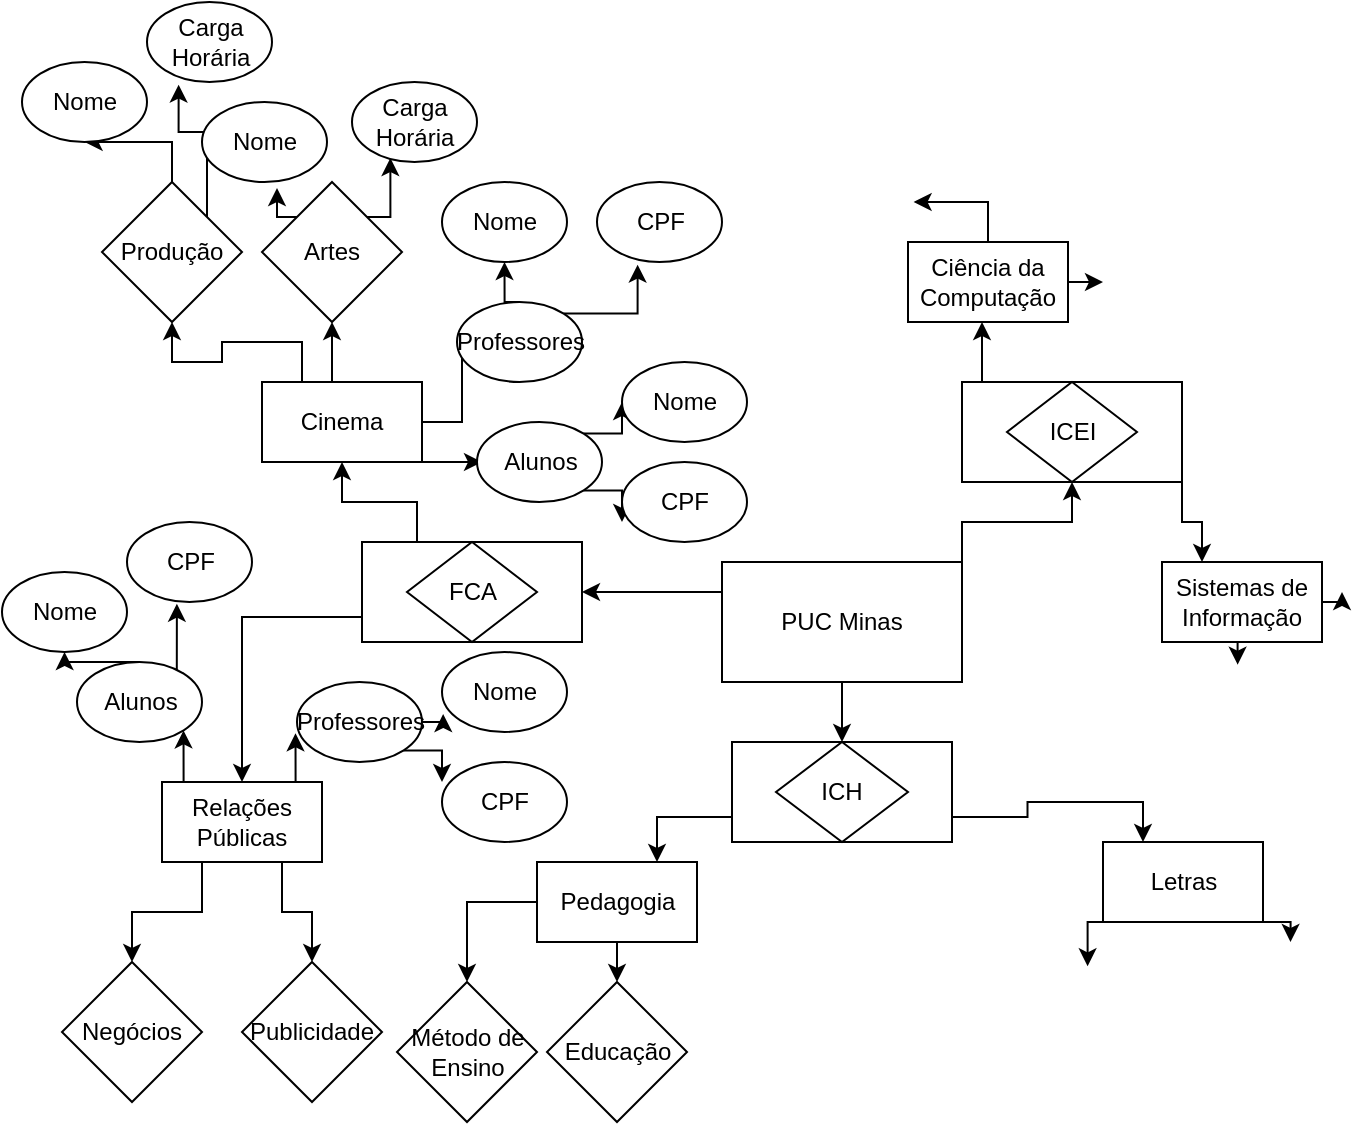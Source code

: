 <mxfile version="14.4.2" type="github">
  <diagram id="JDS2i1ZdFR2mW-wgqxo8" name="Page-1">
    <mxGraphModel dx="1550" dy="392" grid="1" gridSize="10" guides="1" tooltips="1" connect="1" arrows="1" fold="1" page="1" pageScale="1" pageWidth="827" pageHeight="1169" math="0" shadow="0">
      <root>
        <mxCell id="0" />
        <mxCell id="1" parent="0" />
        <mxCell id="rap4i_mbf71e913wkgwE-12" style="edgeStyle=orthogonalEdgeStyle;rounded=0;orthogonalLoop=1;jettySize=auto;html=1;exitX=1;exitY=0;exitDx=0;exitDy=0;" edge="1" parent="1" source="rap4i_mbf71e913wkgwE-5" target="rap4i_mbf71e913wkgwE-13">
          <mxGeometry relative="1" as="geometry">
            <mxPoint x="510" y="480" as="targetPoint" />
          </mxGeometry>
        </mxCell>
        <mxCell id="rap4i_mbf71e913wkgwE-21" style="edgeStyle=orthogonalEdgeStyle;rounded=0;orthogonalLoop=1;jettySize=auto;html=1;exitX=0.5;exitY=1;exitDx=0;exitDy=0;entryX=0.5;entryY=0;entryDx=0;entryDy=0;" edge="1" parent="1" source="rap4i_mbf71e913wkgwE-5" target="rap4i_mbf71e913wkgwE-16">
          <mxGeometry relative="1" as="geometry" />
        </mxCell>
        <mxCell id="rap4i_mbf71e913wkgwE-23" style="edgeStyle=orthogonalEdgeStyle;rounded=0;orthogonalLoop=1;jettySize=auto;html=1;exitX=0;exitY=0.25;exitDx=0;exitDy=0;entryX=1;entryY=0.5;entryDx=0;entryDy=0;" edge="1" parent="1" source="rap4i_mbf71e913wkgwE-5" target="rap4i_mbf71e913wkgwE-19">
          <mxGeometry relative="1" as="geometry" />
        </mxCell>
        <mxCell id="rap4i_mbf71e913wkgwE-5" value="PUC Minas" style="rounded=0;whiteSpace=wrap;html=1;" vertex="1" parent="1">
          <mxGeometry x="350" y="520" width="120" height="60" as="geometry" />
        </mxCell>
        <mxCell id="rap4i_mbf71e913wkgwE-34" style="edgeStyle=orthogonalEdgeStyle;rounded=0;orthogonalLoop=1;jettySize=auto;html=1;exitX=0.25;exitY=0;exitDx=0;exitDy=0;" edge="1" parent="1" source="rap4i_mbf71e913wkgwE-13">
          <mxGeometry relative="1" as="geometry">
            <mxPoint x="480" y="400" as="targetPoint" />
          </mxGeometry>
        </mxCell>
        <mxCell id="rap4i_mbf71e913wkgwE-45" style="edgeStyle=orthogonalEdgeStyle;rounded=0;orthogonalLoop=1;jettySize=auto;html=1;exitX=1;exitY=1;exitDx=0;exitDy=0;entryX=0.25;entryY=0;entryDx=0;entryDy=0;" edge="1" parent="1" source="rap4i_mbf71e913wkgwE-13" target="rap4i_mbf71e913wkgwE-35">
          <mxGeometry relative="1" as="geometry" />
        </mxCell>
        <mxCell id="rap4i_mbf71e913wkgwE-13" value="" style="rounded=0;whiteSpace=wrap;html=1;" vertex="1" parent="1">
          <mxGeometry x="470" y="430" width="110" height="50" as="geometry" />
        </mxCell>
        <mxCell id="rap4i_mbf71e913wkgwE-14" value="ICEI" style="rhombus;whiteSpace=wrap;html=1;" vertex="1" parent="1">
          <mxGeometry x="492.5" y="430" width="65" height="50" as="geometry" />
        </mxCell>
        <mxCell id="rap4i_mbf71e913wkgwE-46" style="edgeStyle=orthogonalEdgeStyle;rounded=0;orthogonalLoop=1;jettySize=auto;html=1;exitX=0;exitY=0.75;exitDx=0;exitDy=0;entryX=0.75;entryY=0;entryDx=0;entryDy=0;" edge="1" parent="1" source="rap4i_mbf71e913wkgwE-15" target="rap4i_mbf71e913wkgwE-31">
          <mxGeometry relative="1" as="geometry" />
        </mxCell>
        <mxCell id="rap4i_mbf71e913wkgwE-48" style="edgeStyle=orthogonalEdgeStyle;rounded=0;orthogonalLoop=1;jettySize=auto;html=1;exitX=1;exitY=0.75;exitDx=0;exitDy=0;entryX=0.25;entryY=0;entryDx=0;entryDy=0;" edge="1" parent="1" source="rap4i_mbf71e913wkgwE-15" target="rap4i_mbf71e913wkgwE-32">
          <mxGeometry relative="1" as="geometry" />
        </mxCell>
        <mxCell id="rap4i_mbf71e913wkgwE-15" value="" style="rounded=0;whiteSpace=wrap;html=1;" vertex="1" parent="1">
          <mxGeometry x="355" y="610" width="110" height="50" as="geometry" />
        </mxCell>
        <mxCell id="rap4i_mbf71e913wkgwE-16" value="ICH" style="rhombus;whiteSpace=wrap;html=1;" vertex="1" parent="1">
          <mxGeometry x="377" y="610" width="66" height="50" as="geometry" />
        </mxCell>
        <mxCell id="rap4i_mbf71e913wkgwE-24" style="edgeStyle=orthogonalEdgeStyle;rounded=0;orthogonalLoop=1;jettySize=auto;html=1;exitX=0.25;exitY=0;exitDx=0;exitDy=0;" edge="1" parent="1" source="rap4i_mbf71e913wkgwE-19" target="rap4i_mbf71e913wkgwE-25">
          <mxGeometry relative="1" as="geometry">
            <mxPoint x="170" y="480" as="targetPoint" />
          </mxGeometry>
        </mxCell>
        <mxCell id="rap4i_mbf71e913wkgwE-49" style="edgeStyle=orthogonalEdgeStyle;rounded=0;orthogonalLoop=1;jettySize=auto;html=1;exitX=0;exitY=0.75;exitDx=0;exitDy=0;" edge="1" parent="1" source="rap4i_mbf71e913wkgwE-19" target="rap4i_mbf71e913wkgwE-27">
          <mxGeometry relative="1" as="geometry" />
        </mxCell>
        <mxCell id="rap4i_mbf71e913wkgwE-19" value="" style="rounded=0;whiteSpace=wrap;html=1;" vertex="1" parent="1">
          <mxGeometry x="170" y="510" width="110" height="50" as="geometry" />
        </mxCell>
        <mxCell id="rap4i_mbf71e913wkgwE-20" value="FCA" style="rhombus;whiteSpace=wrap;html=1;" vertex="1" parent="1">
          <mxGeometry x="192.5" y="510" width="65" height="50" as="geometry" />
        </mxCell>
        <mxCell id="rap4i_mbf71e913wkgwE-41" style="edgeStyle=orthogonalEdgeStyle;rounded=0;orthogonalLoop=1;jettySize=auto;html=1;exitX=0.25;exitY=0;exitDx=0;exitDy=0;entryX=0.5;entryY=1;entryDx=0;entryDy=0;" edge="1" parent="1" source="rap4i_mbf71e913wkgwE-25" target="rap4i_mbf71e913wkgwE-37">
          <mxGeometry relative="1" as="geometry" />
        </mxCell>
        <mxCell id="rap4i_mbf71e913wkgwE-42" style="edgeStyle=orthogonalEdgeStyle;rounded=0;orthogonalLoop=1;jettySize=auto;html=1;exitX=0.5;exitY=0;exitDx=0;exitDy=0;entryX=0.5;entryY=1;entryDx=0;entryDy=0;" edge="1" parent="1" source="rap4i_mbf71e913wkgwE-25" target="rap4i_mbf71e913wkgwE-38">
          <mxGeometry relative="1" as="geometry" />
        </mxCell>
        <mxCell id="rap4i_mbf71e913wkgwE-58" style="edgeStyle=orthogonalEdgeStyle;rounded=0;orthogonalLoop=1;jettySize=auto;html=1;exitX=1;exitY=0.5;exitDx=0;exitDy=0;" edge="1" parent="1" source="rap4i_mbf71e913wkgwE-25" target="rap4i_mbf71e913wkgwE-59">
          <mxGeometry relative="1" as="geometry">
            <mxPoint x="230" y="430" as="targetPoint" />
          </mxGeometry>
        </mxCell>
        <mxCell id="rap4i_mbf71e913wkgwE-60" style="edgeStyle=orthogonalEdgeStyle;rounded=0;orthogonalLoop=1;jettySize=auto;html=1;exitX=1;exitY=1;exitDx=0;exitDy=0;" edge="1" parent="1" source="rap4i_mbf71e913wkgwE-25">
          <mxGeometry relative="1" as="geometry">
            <mxPoint x="230" y="469.667" as="targetPoint" />
          </mxGeometry>
        </mxCell>
        <mxCell id="rap4i_mbf71e913wkgwE-25" value="Cinema" style="rounded=0;whiteSpace=wrap;html=1;" vertex="1" parent="1">
          <mxGeometry x="120" y="430" width="80" height="40" as="geometry" />
        </mxCell>
        <mxCell id="rap4i_mbf71e913wkgwE-54" style="edgeStyle=orthogonalEdgeStyle;rounded=0;orthogonalLoop=1;jettySize=auto;html=1;exitX=0.25;exitY=1;exitDx=0;exitDy=0;entryX=0.5;entryY=0;entryDx=0;entryDy=0;" edge="1" parent="1" source="rap4i_mbf71e913wkgwE-27" target="rap4i_mbf71e913wkgwE-52">
          <mxGeometry relative="1" as="geometry" />
        </mxCell>
        <mxCell id="rap4i_mbf71e913wkgwE-80" style="edgeStyle=orthogonalEdgeStyle;rounded=0;orthogonalLoop=1;jettySize=auto;html=1;exitX=0.75;exitY=1;exitDx=0;exitDy=0;entryX=0.5;entryY=0;entryDx=0;entryDy=0;" edge="1" parent="1" source="rap4i_mbf71e913wkgwE-27" target="rap4i_mbf71e913wkgwE-55">
          <mxGeometry relative="1" as="geometry" />
        </mxCell>
        <mxCell id="rap4i_mbf71e913wkgwE-115" style="edgeStyle=orthogonalEdgeStyle;rounded=0;orthogonalLoop=1;jettySize=auto;html=1;exitX=0.25;exitY=0;exitDx=0;exitDy=0;entryX=1;entryY=1;entryDx=0;entryDy=0;" edge="1" parent="1" source="rap4i_mbf71e913wkgwE-27" target="rap4i_mbf71e913wkgwE-107">
          <mxGeometry relative="1" as="geometry" />
        </mxCell>
        <mxCell id="rap4i_mbf71e913wkgwE-116" style="edgeStyle=orthogonalEdgeStyle;rounded=0;orthogonalLoop=1;jettySize=auto;html=1;exitX=0.75;exitY=0;exitDx=0;exitDy=0;entryX=-0.012;entryY=0.641;entryDx=0;entryDy=0;entryPerimeter=0;" edge="1" parent="1" source="rap4i_mbf71e913wkgwE-27" target="rap4i_mbf71e913wkgwE-108">
          <mxGeometry relative="1" as="geometry" />
        </mxCell>
        <mxCell id="rap4i_mbf71e913wkgwE-27" value="Relações Públicas " style="rounded=0;whiteSpace=wrap;html=1;" vertex="1" parent="1">
          <mxGeometry x="70" y="630" width="80" height="40" as="geometry" />
        </mxCell>
        <mxCell id="rap4i_mbf71e913wkgwE-102" style="edgeStyle=orthogonalEdgeStyle;rounded=0;orthogonalLoop=1;jettySize=auto;html=1;exitX=0;exitY=0.5;exitDx=0;exitDy=0;entryX=0.5;entryY=0;entryDx=0;entryDy=0;" edge="1" parent="1" source="rap4i_mbf71e913wkgwE-31" target="rap4i_mbf71e913wkgwE-99">
          <mxGeometry relative="1" as="geometry" />
        </mxCell>
        <mxCell id="rap4i_mbf71e913wkgwE-104" style="edgeStyle=orthogonalEdgeStyle;rounded=0;orthogonalLoop=1;jettySize=auto;html=1;exitX=0.5;exitY=1;exitDx=0;exitDy=0;entryX=0.5;entryY=0;entryDx=0;entryDy=0;" edge="1" parent="1" source="rap4i_mbf71e913wkgwE-31" target="rap4i_mbf71e913wkgwE-103">
          <mxGeometry relative="1" as="geometry" />
        </mxCell>
        <mxCell id="rap4i_mbf71e913wkgwE-31" value="Pedagogia " style="rounded=0;whiteSpace=wrap;html=1;" vertex="1" parent="1">
          <mxGeometry x="257.5" y="670" width="80" height="40" as="geometry" />
        </mxCell>
        <mxCell id="rap4i_mbf71e913wkgwE-83" style="edgeStyle=orthogonalEdgeStyle;rounded=0;orthogonalLoop=1;jettySize=auto;html=1;exitX=0.25;exitY=1;exitDx=0;exitDy=0;entryX=0.605;entryY=0.054;entryDx=0;entryDy=0;entryPerimeter=0;" edge="1" parent="1" source="rap4i_mbf71e913wkgwE-32">
          <mxGeometry relative="1" as="geometry">
            <mxPoint x="532.812" y="722.16" as="targetPoint" />
          </mxGeometry>
        </mxCell>
        <mxCell id="rap4i_mbf71e913wkgwE-84" style="edgeStyle=orthogonalEdgeStyle;rounded=0;orthogonalLoop=1;jettySize=auto;html=1;exitX=0.75;exitY=1;exitDx=0;exitDy=0;entryX=0.5;entryY=0;entryDx=0;entryDy=0;" edge="1" parent="1" source="rap4i_mbf71e913wkgwE-32">
          <mxGeometry relative="1" as="geometry">
            <mxPoint x="634.25" y="710" as="targetPoint" />
          </mxGeometry>
        </mxCell>
        <mxCell id="rap4i_mbf71e913wkgwE-32" value="Letras" style="rounded=0;whiteSpace=wrap;html=1;" vertex="1" parent="1">
          <mxGeometry x="540.5" y="660" width="80" height="40" as="geometry" />
        </mxCell>
        <mxCell id="rap4i_mbf71e913wkgwE-88" style="edgeStyle=orthogonalEdgeStyle;rounded=0;orthogonalLoop=1;jettySize=auto;html=1;exitX=1;exitY=0.5;exitDx=0;exitDy=0;entryX=0;entryY=0.5;entryDx=0;entryDy=0;" edge="1" parent="1" source="rap4i_mbf71e913wkgwE-33">
          <mxGeometry relative="1" as="geometry">
            <mxPoint x="540.5" y="380" as="targetPoint" />
          </mxGeometry>
        </mxCell>
        <mxCell id="rap4i_mbf71e913wkgwE-89" value="" style="edgeStyle=orthogonalEdgeStyle;rounded=0;orthogonalLoop=1;jettySize=auto;html=1;" edge="1" parent="1" source="rap4i_mbf71e913wkgwE-33">
          <mxGeometry relative="1" as="geometry">
            <mxPoint x="445.25" y="340" as="targetPoint" />
          </mxGeometry>
        </mxCell>
        <mxCell id="rap4i_mbf71e913wkgwE-33" value="Ciência da Computação" style="rounded=0;whiteSpace=wrap;html=1;" vertex="1" parent="1">
          <mxGeometry x="443" y="360" width="80" height="40" as="geometry" />
        </mxCell>
        <mxCell id="rap4i_mbf71e913wkgwE-85" style="edgeStyle=orthogonalEdgeStyle;rounded=0;orthogonalLoop=1;jettySize=auto;html=1;exitX=1;exitY=0.5;exitDx=0;exitDy=0;entryX=0;entryY=0.5;entryDx=0;entryDy=0;" edge="1" parent="1" source="rap4i_mbf71e913wkgwE-35">
          <mxGeometry relative="1" as="geometry">
            <mxPoint x="660" y="535.0" as="targetPoint" />
          </mxGeometry>
        </mxCell>
        <mxCell id="rap4i_mbf71e913wkgwE-86" style="edgeStyle=orthogonalEdgeStyle;rounded=0;orthogonalLoop=1;jettySize=auto;html=1;exitX=0.5;exitY=1;exitDx=0;exitDy=0;entryX=0.605;entryY=0.033;entryDx=0;entryDy=0;entryPerimeter=0;" edge="1" parent="1" source="rap4i_mbf71e913wkgwE-35">
          <mxGeometry relative="1" as="geometry">
            <mxPoint x="607.812" y="571.32" as="targetPoint" />
          </mxGeometry>
        </mxCell>
        <mxCell id="rap4i_mbf71e913wkgwE-35" value="Sistemas de Informação" style="rounded=0;whiteSpace=wrap;html=1;" vertex="1" parent="1">
          <mxGeometry x="570" y="520" width="80" height="40" as="geometry" />
        </mxCell>
        <mxCell id="rap4i_mbf71e913wkgwE-123" style="edgeStyle=orthogonalEdgeStyle;rounded=0;orthogonalLoop=1;jettySize=auto;html=1;exitX=0.5;exitY=0;exitDx=0;exitDy=0;entryX=0.5;entryY=1;entryDx=0;entryDy=0;" edge="1" parent="1" source="rap4i_mbf71e913wkgwE-37" target="rap4i_mbf71e913wkgwE-119">
          <mxGeometry relative="1" as="geometry" />
        </mxCell>
        <mxCell id="rap4i_mbf71e913wkgwE-124" style="edgeStyle=orthogonalEdgeStyle;rounded=0;orthogonalLoop=1;jettySize=auto;html=1;exitX=1;exitY=0;exitDx=0;exitDy=0;entryX=0.253;entryY=1.033;entryDx=0;entryDy=0;entryPerimeter=0;" edge="1" parent="1" source="rap4i_mbf71e913wkgwE-37" target="rap4i_mbf71e913wkgwE-120">
          <mxGeometry relative="1" as="geometry" />
        </mxCell>
        <mxCell id="rap4i_mbf71e913wkgwE-37" value="Produção" style="rhombus;whiteSpace=wrap;html=1;" vertex="1" parent="1">
          <mxGeometry x="40" y="330" width="70" height="70" as="geometry" />
        </mxCell>
        <mxCell id="rap4i_mbf71e913wkgwE-125" style="edgeStyle=orthogonalEdgeStyle;rounded=0;orthogonalLoop=1;jettySize=auto;html=1;exitX=0;exitY=0;exitDx=0;exitDy=0;entryX=0.6;entryY=1.075;entryDx=0;entryDy=0;entryPerimeter=0;" edge="1" parent="1" source="rap4i_mbf71e913wkgwE-38" target="rap4i_mbf71e913wkgwE-121">
          <mxGeometry relative="1" as="geometry" />
        </mxCell>
        <mxCell id="rap4i_mbf71e913wkgwE-126" style="edgeStyle=orthogonalEdgeStyle;rounded=0;orthogonalLoop=1;jettySize=auto;html=1;exitX=1;exitY=0;exitDx=0;exitDy=0;entryX=0.307;entryY=0.95;entryDx=0;entryDy=0;entryPerimeter=0;" edge="1" parent="1" source="rap4i_mbf71e913wkgwE-38" target="rap4i_mbf71e913wkgwE-122">
          <mxGeometry relative="1" as="geometry" />
        </mxCell>
        <mxCell id="rap4i_mbf71e913wkgwE-38" value="Artes" style="rhombus;whiteSpace=wrap;html=1;" vertex="1" parent="1">
          <mxGeometry x="120" y="330" width="70" height="70" as="geometry" />
        </mxCell>
        <mxCell id="rap4i_mbf71e913wkgwE-52" value="Negócios" style="rhombus;whiteSpace=wrap;html=1;" vertex="1" parent="1">
          <mxGeometry x="20" y="720" width="70" height="70" as="geometry" />
        </mxCell>
        <mxCell id="rap4i_mbf71e913wkgwE-55" value="Publicidade" style="rhombus;whiteSpace=wrap;html=1;" vertex="1" parent="1">
          <mxGeometry x="110" y="720" width="70" height="70" as="geometry" />
        </mxCell>
        <mxCell id="rap4i_mbf71e913wkgwE-69" style="edgeStyle=orthogonalEdgeStyle;rounded=0;orthogonalLoop=1;jettySize=auto;html=1;exitX=0.5;exitY=0;exitDx=0;exitDy=0;entryX=0.5;entryY=1;entryDx=0;entryDy=0;" edge="1" parent="1" source="rap4i_mbf71e913wkgwE-59" target="rap4i_mbf71e913wkgwE-67">
          <mxGeometry relative="1" as="geometry" />
        </mxCell>
        <mxCell id="rap4i_mbf71e913wkgwE-70" style="edgeStyle=orthogonalEdgeStyle;rounded=0;orthogonalLoop=1;jettySize=auto;html=1;exitX=1;exitY=0;exitDx=0;exitDy=0;entryX=0.325;entryY=1.033;entryDx=0;entryDy=0;entryPerimeter=0;" edge="1" parent="1" source="rap4i_mbf71e913wkgwE-59" target="rap4i_mbf71e913wkgwE-68">
          <mxGeometry relative="1" as="geometry" />
        </mxCell>
        <mxCell id="rap4i_mbf71e913wkgwE-59" value="Professores" style="ellipse;whiteSpace=wrap;html=1;" vertex="1" parent="1">
          <mxGeometry x="217.5" y="390" width="62.5" height="40" as="geometry" />
        </mxCell>
        <mxCell id="rap4i_mbf71e913wkgwE-65" style="edgeStyle=orthogonalEdgeStyle;rounded=0;orthogonalLoop=1;jettySize=auto;html=1;exitX=1;exitY=0;exitDx=0;exitDy=0;entryX=0;entryY=0.5;entryDx=0;entryDy=0;" edge="1" parent="1" source="rap4i_mbf71e913wkgwE-62" target="rap4i_mbf71e913wkgwE-63">
          <mxGeometry relative="1" as="geometry" />
        </mxCell>
        <mxCell id="rap4i_mbf71e913wkgwE-66" style="edgeStyle=orthogonalEdgeStyle;rounded=0;orthogonalLoop=1;jettySize=auto;html=1;exitX=1;exitY=1;exitDx=0;exitDy=0;entryX=0;entryY=0.75;entryDx=0;entryDy=0;entryPerimeter=0;" edge="1" parent="1" source="rap4i_mbf71e913wkgwE-62" target="rap4i_mbf71e913wkgwE-64">
          <mxGeometry relative="1" as="geometry" />
        </mxCell>
        <mxCell id="rap4i_mbf71e913wkgwE-62" value="Alunos " style="ellipse;whiteSpace=wrap;html=1;" vertex="1" parent="1">
          <mxGeometry x="227.5" y="450" width="62.5" height="40" as="geometry" />
        </mxCell>
        <mxCell id="rap4i_mbf71e913wkgwE-63" value="Nome" style="ellipse;whiteSpace=wrap;html=1;" vertex="1" parent="1">
          <mxGeometry x="300" y="420" width="62.5" height="40" as="geometry" />
        </mxCell>
        <mxCell id="rap4i_mbf71e913wkgwE-64" value="CPF" style="ellipse;whiteSpace=wrap;html=1;" vertex="1" parent="1">
          <mxGeometry x="300" y="470" width="62.5" height="40" as="geometry" />
        </mxCell>
        <mxCell id="rap4i_mbf71e913wkgwE-67" value="Nome" style="ellipse;whiteSpace=wrap;html=1;" vertex="1" parent="1">
          <mxGeometry x="210" y="330" width="62.5" height="40" as="geometry" />
        </mxCell>
        <mxCell id="rap4i_mbf71e913wkgwE-68" value="CPF" style="ellipse;whiteSpace=wrap;html=1;" vertex="1" parent="1">
          <mxGeometry x="287.5" y="330" width="62.5" height="40" as="geometry" />
        </mxCell>
        <mxCell id="rap4i_mbf71e913wkgwE-99" value="Método de Ensino" style="rhombus;whiteSpace=wrap;html=1;" vertex="1" parent="1">
          <mxGeometry x="187.5" y="730" width="70" height="70" as="geometry" />
        </mxCell>
        <mxCell id="rap4i_mbf71e913wkgwE-103" value="Educação" style="rhombus;whiteSpace=wrap;html=1;" vertex="1" parent="1">
          <mxGeometry x="262.5" y="730" width="70" height="70" as="geometry" />
        </mxCell>
        <mxCell id="rap4i_mbf71e913wkgwE-113" style="edgeStyle=orthogonalEdgeStyle;rounded=0;orthogonalLoop=1;jettySize=auto;html=1;exitX=0.5;exitY=0;exitDx=0;exitDy=0;entryX=0.5;entryY=1;entryDx=0;entryDy=0;" edge="1" parent="1" source="rap4i_mbf71e913wkgwE-107" target="rap4i_mbf71e913wkgwE-111">
          <mxGeometry relative="1" as="geometry" />
        </mxCell>
        <mxCell id="rap4i_mbf71e913wkgwE-114" style="edgeStyle=orthogonalEdgeStyle;rounded=0;orthogonalLoop=1;jettySize=auto;html=1;exitX=1;exitY=0;exitDx=0;exitDy=0;entryX=0.399;entryY=1.021;entryDx=0;entryDy=0;entryPerimeter=0;" edge="1" parent="1" source="rap4i_mbf71e913wkgwE-107" target="rap4i_mbf71e913wkgwE-112">
          <mxGeometry relative="1" as="geometry" />
        </mxCell>
        <mxCell id="rap4i_mbf71e913wkgwE-107" value="Alunos " style="ellipse;whiteSpace=wrap;html=1;" vertex="1" parent="1">
          <mxGeometry x="27.5" y="570" width="62.5" height="40" as="geometry" />
        </mxCell>
        <mxCell id="rap4i_mbf71e913wkgwE-117" style="edgeStyle=orthogonalEdgeStyle;rounded=0;orthogonalLoop=1;jettySize=auto;html=1;exitX=1;exitY=0.5;exitDx=0;exitDy=0;entryX=0.009;entryY=0.775;entryDx=0;entryDy=0;entryPerimeter=0;" edge="1" parent="1" source="rap4i_mbf71e913wkgwE-108" target="rap4i_mbf71e913wkgwE-109">
          <mxGeometry relative="1" as="geometry" />
        </mxCell>
        <mxCell id="rap4i_mbf71e913wkgwE-118" style="edgeStyle=orthogonalEdgeStyle;rounded=0;orthogonalLoop=1;jettySize=auto;html=1;exitX=1;exitY=1;exitDx=0;exitDy=0;entryX=0;entryY=0.25;entryDx=0;entryDy=0;entryPerimeter=0;" edge="1" parent="1" source="rap4i_mbf71e913wkgwE-108" target="rap4i_mbf71e913wkgwE-110">
          <mxGeometry relative="1" as="geometry" />
        </mxCell>
        <mxCell id="rap4i_mbf71e913wkgwE-108" value="Professores" style="ellipse;whiteSpace=wrap;html=1;" vertex="1" parent="1">
          <mxGeometry x="137.5" y="580" width="62.5" height="40" as="geometry" />
        </mxCell>
        <mxCell id="rap4i_mbf71e913wkgwE-109" value="Nome" style="ellipse;whiteSpace=wrap;html=1;" vertex="1" parent="1">
          <mxGeometry x="210" y="565" width="62.5" height="40" as="geometry" />
        </mxCell>
        <mxCell id="rap4i_mbf71e913wkgwE-110" value="CPF" style="ellipse;whiteSpace=wrap;html=1;" vertex="1" parent="1">
          <mxGeometry x="210" y="620" width="62.5" height="40" as="geometry" />
        </mxCell>
        <mxCell id="rap4i_mbf71e913wkgwE-111" value="Nome" style="ellipse;whiteSpace=wrap;html=1;" vertex="1" parent="1">
          <mxGeometry x="-10" y="525" width="62.5" height="40" as="geometry" />
        </mxCell>
        <mxCell id="rap4i_mbf71e913wkgwE-112" value="CPF" style="ellipse;whiteSpace=wrap;html=1;" vertex="1" parent="1">
          <mxGeometry x="52.5" y="500" width="62.5" height="40" as="geometry" />
        </mxCell>
        <mxCell id="rap4i_mbf71e913wkgwE-119" value="Nome" style="ellipse;whiteSpace=wrap;html=1;" vertex="1" parent="1">
          <mxGeometry y="270" width="62.5" height="40" as="geometry" />
        </mxCell>
        <mxCell id="rap4i_mbf71e913wkgwE-120" value="Carga Horária" style="ellipse;whiteSpace=wrap;html=1;" vertex="1" parent="1">
          <mxGeometry x="62.5" y="240" width="62.5" height="40" as="geometry" />
        </mxCell>
        <mxCell id="rap4i_mbf71e913wkgwE-121" value="Nome" style="ellipse;whiteSpace=wrap;html=1;" vertex="1" parent="1">
          <mxGeometry x="90" y="290" width="62.5" height="40" as="geometry" />
        </mxCell>
        <mxCell id="rap4i_mbf71e913wkgwE-122" value="Carga Horária" style="ellipse;whiteSpace=wrap;html=1;" vertex="1" parent="1">
          <mxGeometry x="165" y="280" width="62.5" height="40" as="geometry" />
        </mxCell>
      </root>
    </mxGraphModel>
  </diagram>
</mxfile>
